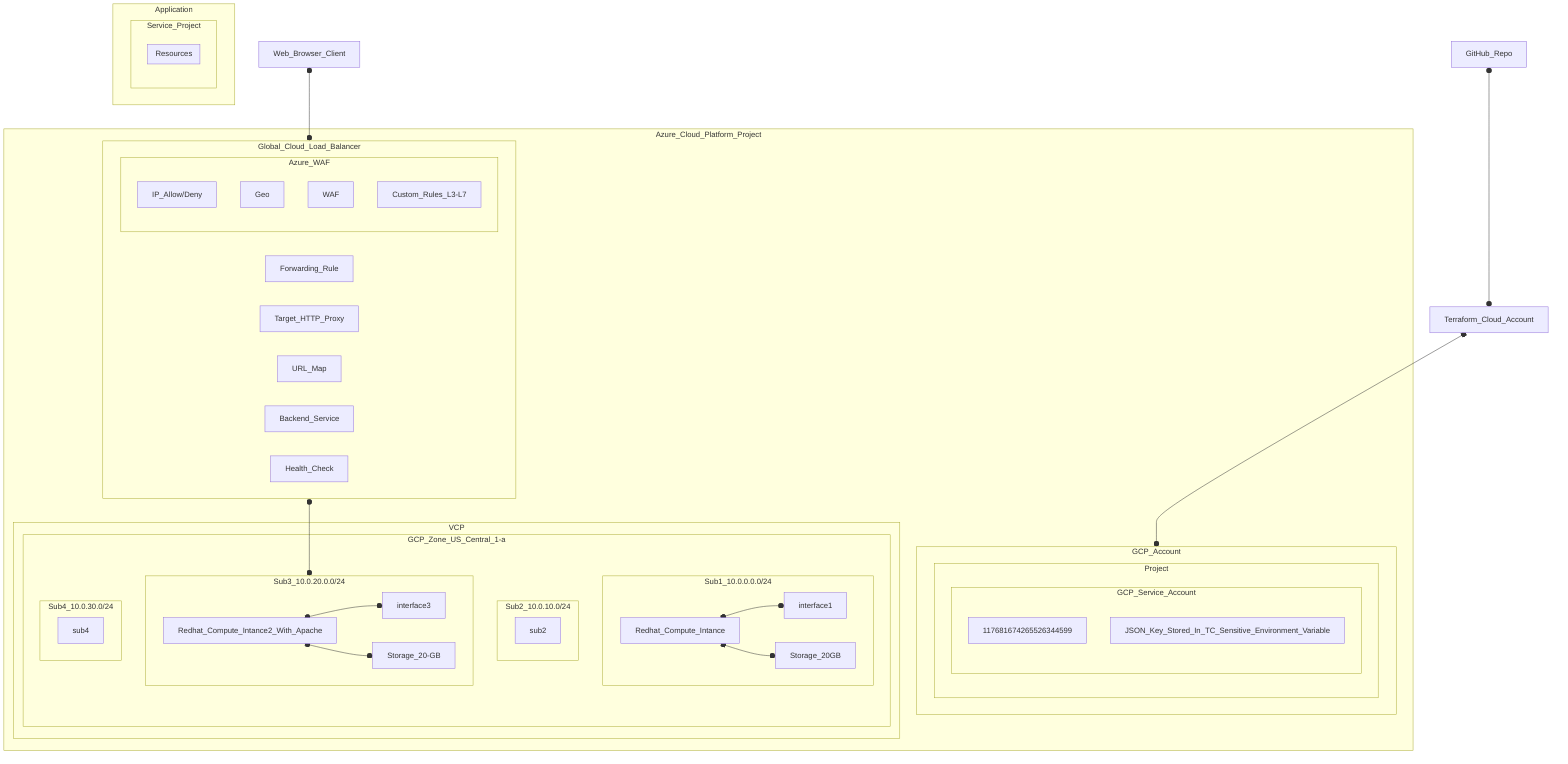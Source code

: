 flowchart TB


subgraph Azure_Cloud_Platform_Project
    subgraph Global_Cloud_Load_Balancer
    Forwarding_Rule
    Target_HTTP_Proxy
    URL_Map
    Backend_Service
    Health_Check
        subgraph Azure_WAF
            IP_Allow/Deny
            Geo
            WAF
            Custom_Rules_L3-L7
        end 
    end 
    subgraph GCP_Account
        subgraph Project
            subgraph GCP_Service_Account
              117681674265526344599
              JSON_Key_Stored_In_TC_Sensitive_Environment_Variable
              
              end   
         end       
    end
subgraph VCP
    subgraph GCP_Zone_US_Central_1-a
     subgraph Sub1_10.0.0.0.0/24
        Redhat_Compute_Intance o--o interface1
        Redhat_Compute_Intance o--o Storage_20GB
        end
     subgraph Sub2_10.0.10.0/24
        sub2
        end
        subgraph Sub3_10.0.20.0.0/24
        Redhat_Compute_Intance2_With_Apache o--o interface3
        Redhat_Compute_Intance2_With_Apache o--o Storage_20-GB
        end
        subgraph Sub4_10.0.30.0/24
        sub4
        end
        
    end
end
end
Web_Browser_Client o--o Global_Cloud_Load_Balancer
GitHub_Repo o--o Terraform_Cloud_Account
Terraform_Cloud_Account o--o GCP_Account
Global_Cloud_Load_Balancer o--o Sub3_10.0.20.0.0/24




subgraph Application
    subgraph Service_Project
        subgraph Resources
        end
    end
end